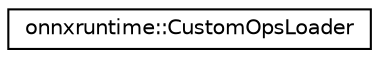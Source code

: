 digraph "Graphical Class Hierarchy"
{
  edge [fontname="Helvetica",fontsize="10",labelfontname="Helvetica",labelfontsize="10"];
  node [fontname="Helvetica",fontsize="10",shape=record];
  rankdir="LR";
  Node0 [label="onnxruntime::CustomOpsLoader",height=0.2,width=0.4,color="black", fillcolor="white", style="filled",URL="$classonnxruntime_1_1CustomOpsLoader.html"];
}
